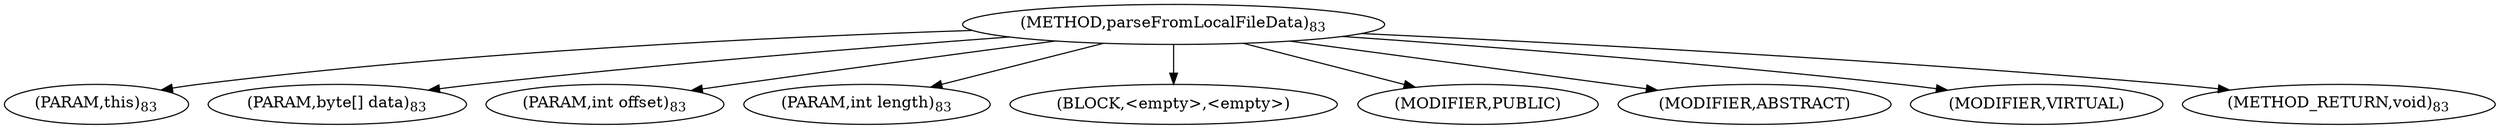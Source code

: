 digraph "parseFromLocalFileData" {  
"46" [label = <(METHOD,parseFromLocalFileData)<SUB>83</SUB>> ]
"47" [label = <(PARAM,this)<SUB>83</SUB>> ]
"48" [label = <(PARAM,byte[] data)<SUB>83</SUB>> ]
"49" [label = <(PARAM,int offset)<SUB>83</SUB>> ]
"50" [label = <(PARAM,int length)<SUB>83</SUB>> ]
"51" [label = <(BLOCK,&lt;empty&gt;,&lt;empty&gt;)> ]
"52" [label = <(MODIFIER,PUBLIC)> ]
"53" [label = <(MODIFIER,ABSTRACT)> ]
"54" [label = <(MODIFIER,VIRTUAL)> ]
"55" [label = <(METHOD_RETURN,void)<SUB>83</SUB>> ]
  "46" -> "47" 
  "46" -> "48" 
  "46" -> "49" 
  "46" -> "50" 
  "46" -> "51" 
  "46" -> "52" 
  "46" -> "53" 
  "46" -> "54" 
  "46" -> "55" 
}

